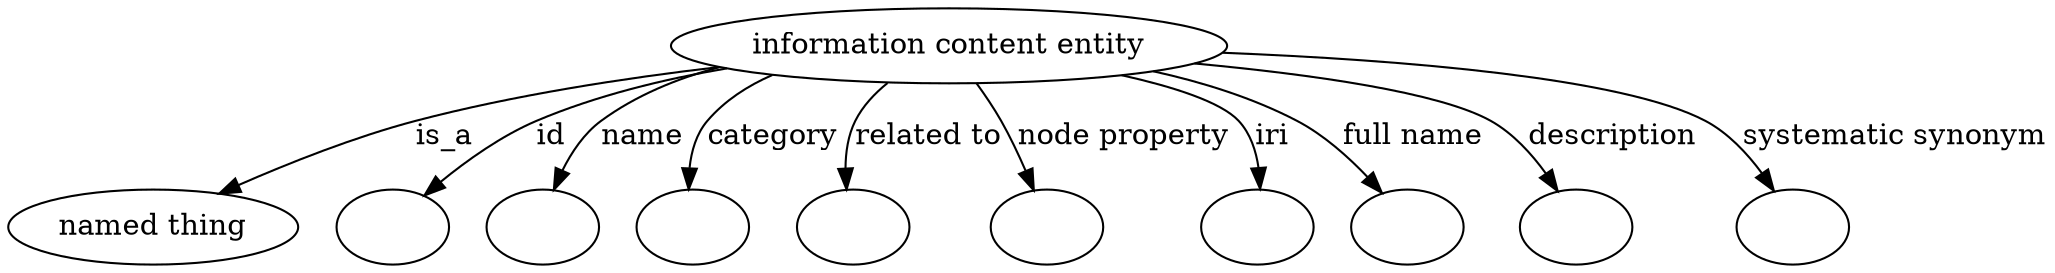 digraph {
	graph [bb="0,0,827,122"];
	node [label="\N"];
	"information content entity"	 [height=0.5,
		label="information content entity",
		pos="405.07,104",
		width=2.8458];
	"named thing"	 [height=0.5,
		pos="54.069,18",
		width=1.5019];
	"information content entity" -> "named thing"	 [label=is_a,
		lp="196.35,61",
		pos="e,86.424,32.53 319.11,94.121 277.96,88.342 228.24,79.816 184.52,68 154.1,59.781 120.96,47.029 95.7,36.46"];
	id	 [color=black,
		height=0.5,
		label="",
		pos="153.07,18",
		width=0.75];
	"information content entity" -> id	 [color=black,
		label=id,
		lp="246.51,61",
		pos="e,171.94,31.108 327.71,92.181 299.59,86.574 267.93,78.7 240.18,68 219.18,59.901 197.2,47.256 180.58,36.709",
		style=solid];
	name	 [color=black,
		height=0.5,
		label="",
		pos="225.07,18",
		width=0.75];
	"information content entity" -> name	 [color=black,
		label=name,
		lp="287.23,61",
		pos="e,236.73,34.69 330.5,91.615 310.5,86.27 289.52,78.693 271.75,68 260.89,61.464 250.97,51.687 243.1,42.507",
		style=solid];
	category	 [color=black,
		height=0.5,
		label="",
		pos="297.07,18",
		width=0.75];
	"information content entity" -> category	 [color=black,
		label=category,
		lp="338.17,61",
		pos="e,299.32,36.14 345.48,89.135 333.83,83.995 322.55,77.134 313.88,68 308.11,61.93 304.32,53.82 301.83,45.901",
		style=solid];
	"related to"	 [color=black,
		height=0.5,
		label="",
		pos="369.07,18",
		width=0.75];
	"information content entity" -> "related to"	 [color=black,
		label="related to",
		lp="395.31,61",
		pos="e,365.51,36.25 381.7,86.422 376.4,81.141 371.48,74.895 368.6,68 365.81,61.327 364.88,53.702 364.91,46.451",
		style=solid];
	"node property"	 [color=black,
		height=0.5,
		label="",
		pos="443.07,18",
		width=0.75];
	"information content entity" -> "node property"	 [color=black,
		label="node property",
		lp="467.14,61",
		pos="e,435.35,35.593 413.22,85.692 415.74,80.023 418.52,73.755 421.07,68 424.38,60.522 427.95,52.409 431.24,44.938",
		style=solid];
	iri	 [color=black,
		height=0.5,
		label="",
		pos="515.07,18",
		width=0.75];
	"information content entity" -> iri	 [color=black,
		label=iri,
		lp="523.29,61",
		pos="e,517.75,35.954 465.29,89.39 485.17,83.339 503.82,75.892 510.07,68 514.91,61.889 516.98,53.951 517.63,46.206",
		style=solid];
	"full name"	 [color=black,
		height=0.5,
		label="",
		pos="587.07,18",
		width=0.75];
	"information content entity" -> "full name"	 [color=black,
		label="full name",
		lp="579.7,61",
		pos="e,573.47,34.111 474.86,90.754 494.45,85.366 515.25,77.983 533.07,68 545.38,61.103 557.13,50.848 566.5,41.417",
		style=solid];
	description	 [color=black,
		height=0.5,
		label="",
		pos="659.07,18",
		width=0.75];
	"information content entity" -> description	 [color=black,
		label=description,
		lp="660.17,61",
		pos="e,647.28,34.611 491.14,94.228 537.55,87.915 589.45,78.859 610.07,68 621.83,61.806 632.49,51.778 640.84,42.323",
		style=solid];
	"systematic synonym"	 [color=black,
		height=0.5,
		label="",
		pos="744.07,18",
		width=0.75];
	"information content entity" -> "systematic synonym"	 [color=black,
		label="systematic synonym",
		lp="770.04,61",
		pos="e,732.78,34.361 503.12,98.739 573.75,93.663 662.16,84.285 695.07,68 707.15,62.02 717.97,51.833 726.34,42.209",
		style=solid];
}
